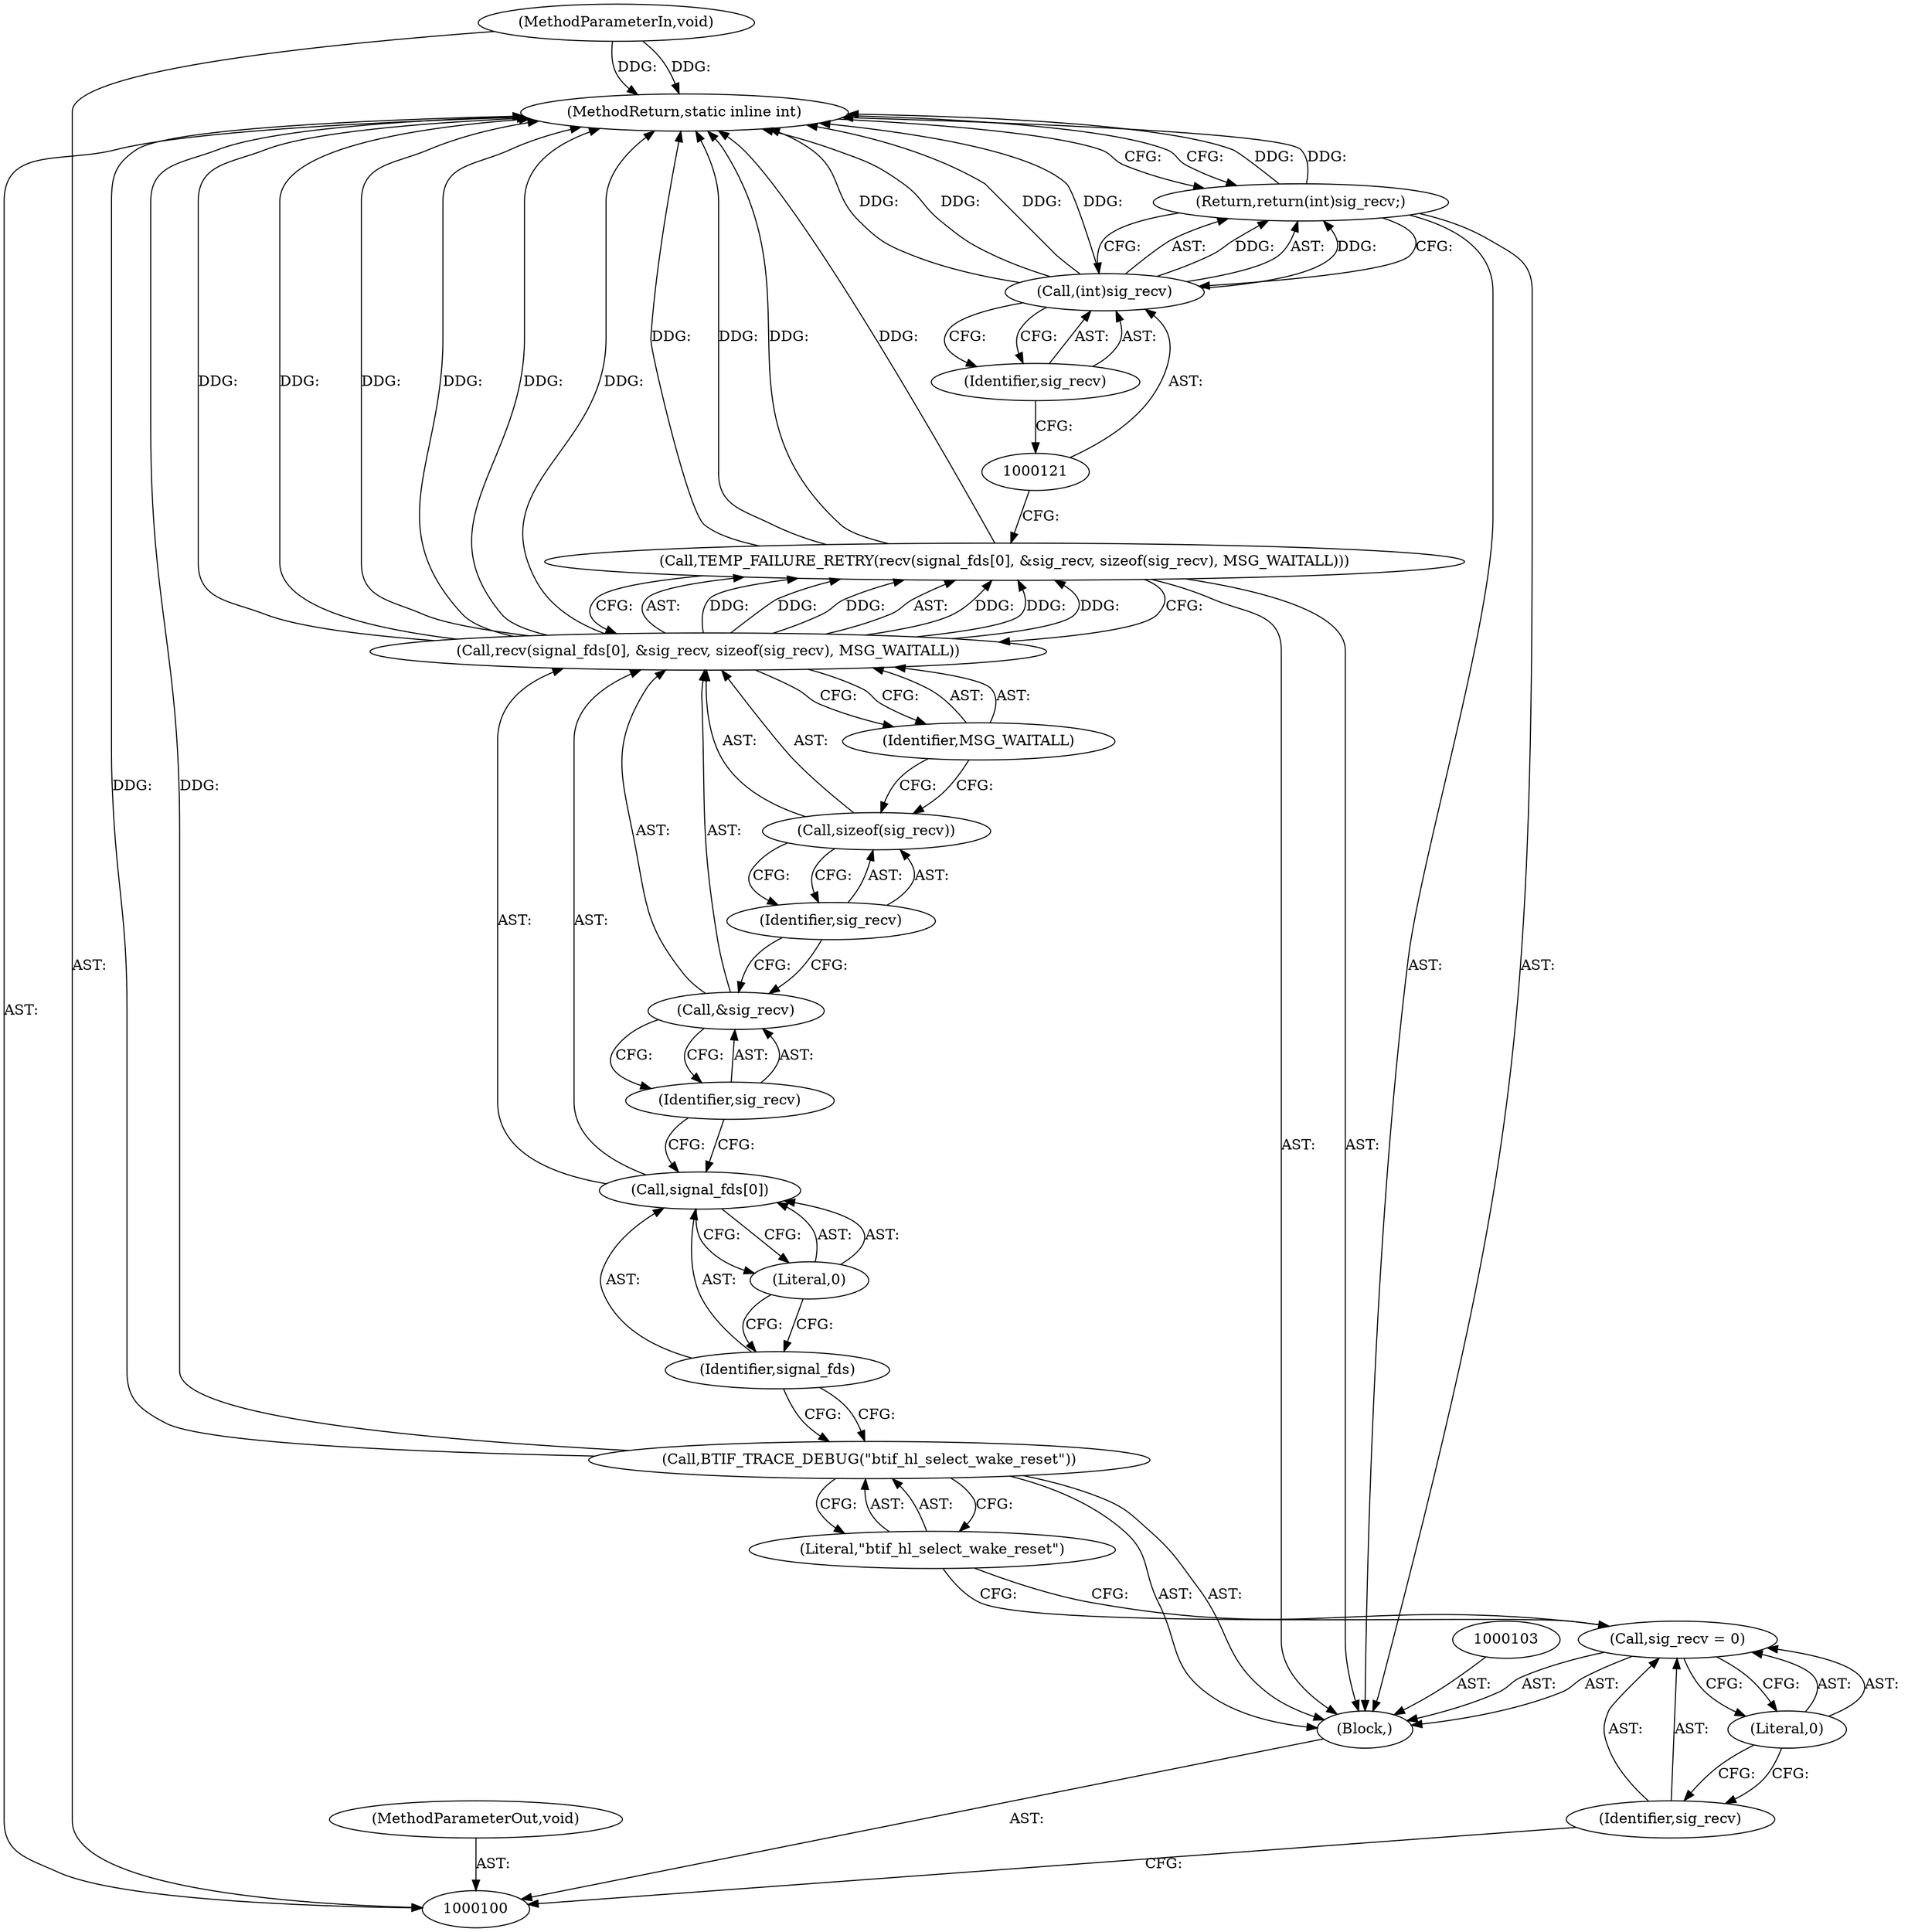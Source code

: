 digraph "0_Android_472271b153c5dc53c28beac55480a8d8434b2d5c_20" {
"1000123" [label="(MethodReturn,static inline int)"];
"1000101" [label="(MethodParameterIn,void)"];
"1000169" [label="(MethodParameterOut,void)"];
"1000102" [label="(Block,)"];
"1000104" [label="(Call,sig_recv = 0)"];
"1000105" [label="(Identifier,sig_recv)"];
"1000106" [label="(Literal,0)"];
"1000108" [label="(Literal,\"btif_hl_select_wake_reset\")"];
"1000107" [label="(Call,BTIF_TRACE_DEBUG(\"btif_hl_select_wake_reset\"))"];
"1000110" [label="(Call,recv(signal_fds[0], &sig_recv, sizeof(sig_recv), MSG_WAITALL))"];
"1000111" [label="(Call,signal_fds[0])"];
"1000112" [label="(Identifier,signal_fds)"];
"1000113" [label="(Literal,0)"];
"1000109" [label="(Call,TEMP_FAILURE_RETRY(recv(signal_fds[0], &sig_recv, sizeof(sig_recv), MSG_WAITALL)))"];
"1000114" [label="(Call,&sig_recv)"];
"1000115" [label="(Identifier,sig_recv)"];
"1000116" [label="(Call,sizeof(sig_recv))"];
"1000117" [label="(Identifier,sig_recv)"];
"1000118" [label="(Identifier,MSG_WAITALL)"];
"1000120" [label="(Call,(int)sig_recv)"];
"1000122" [label="(Identifier,sig_recv)"];
"1000119" [label="(Return,return(int)sig_recv;)"];
"1000123" -> "1000100"  [label="AST: "];
"1000123" -> "1000119"  [label="CFG: "];
"1000119" -> "1000123"  [label="DDG: "];
"1000107" -> "1000123"  [label="DDG: "];
"1000110" -> "1000123"  [label="DDG: "];
"1000110" -> "1000123"  [label="DDG: "];
"1000110" -> "1000123"  [label="DDG: "];
"1000120" -> "1000123"  [label="DDG: "];
"1000120" -> "1000123"  [label="DDG: "];
"1000109" -> "1000123"  [label="DDG: "];
"1000109" -> "1000123"  [label="DDG: "];
"1000101" -> "1000123"  [label="DDG: "];
"1000101" -> "1000100"  [label="AST: "];
"1000101" -> "1000123"  [label="DDG: "];
"1000169" -> "1000100"  [label="AST: "];
"1000102" -> "1000100"  [label="AST: "];
"1000103" -> "1000102"  [label="AST: "];
"1000104" -> "1000102"  [label="AST: "];
"1000107" -> "1000102"  [label="AST: "];
"1000109" -> "1000102"  [label="AST: "];
"1000119" -> "1000102"  [label="AST: "];
"1000104" -> "1000102"  [label="AST: "];
"1000104" -> "1000106"  [label="CFG: "];
"1000105" -> "1000104"  [label="AST: "];
"1000106" -> "1000104"  [label="AST: "];
"1000108" -> "1000104"  [label="CFG: "];
"1000105" -> "1000104"  [label="AST: "];
"1000105" -> "1000100"  [label="CFG: "];
"1000106" -> "1000105"  [label="CFG: "];
"1000106" -> "1000104"  [label="AST: "];
"1000106" -> "1000105"  [label="CFG: "];
"1000104" -> "1000106"  [label="CFG: "];
"1000108" -> "1000107"  [label="AST: "];
"1000108" -> "1000104"  [label="CFG: "];
"1000107" -> "1000108"  [label="CFG: "];
"1000107" -> "1000102"  [label="AST: "];
"1000107" -> "1000108"  [label="CFG: "];
"1000108" -> "1000107"  [label="AST: "];
"1000112" -> "1000107"  [label="CFG: "];
"1000107" -> "1000123"  [label="DDG: "];
"1000110" -> "1000109"  [label="AST: "];
"1000110" -> "1000118"  [label="CFG: "];
"1000111" -> "1000110"  [label="AST: "];
"1000114" -> "1000110"  [label="AST: "];
"1000116" -> "1000110"  [label="AST: "];
"1000118" -> "1000110"  [label="AST: "];
"1000109" -> "1000110"  [label="CFG: "];
"1000110" -> "1000123"  [label="DDG: "];
"1000110" -> "1000123"  [label="DDG: "];
"1000110" -> "1000123"  [label="DDG: "];
"1000110" -> "1000109"  [label="DDG: "];
"1000110" -> "1000109"  [label="DDG: "];
"1000110" -> "1000109"  [label="DDG: "];
"1000111" -> "1000110"  [label="AST: "];
"1000111" -> "1000113"  [label="CFG: "];
"1000112" -> "1000111"  [label="AST: "];
"1000113" -> "1000111"  [label="AST: "];
"1000115" -> "1000111"  [label="CFG: "];
"1000112" -> "1000111"  [label="AST: "];
"1000112" -> "1000107"  [label="CFG: "];
"1000113" -> "1000112"  [label="CFG: "];
"1000113" -> "1000111"  [label="AST: "];
"1000113" -> "1000112"  [label="CFG: "];
"1000111" -> "1000113"  [label="CFG: "];
"1000109" -> "1000102"  [label="AST: "];
"1000109" -> "1000110"  [label="CFG: "];
"1000110" -> "1000109"  [label="AST: "];
"1000121" -> "1000109"  [label="CFG: "];
"1000109" -> "1000123"  [label="DDG: "];
"1000109" -> "1000123"  [label="DDG: "];
"1000110" -> "1000109"  [label="DDG: "];
"1000110" -> "1000109"  [label="DDG: "];
"1000110" -> "1000109"  [label="DDG: "];
"1000114" -> "1000110"  [label="AST: "];
"1000114" -> "1000115"  [label="CFG: "];
"1000115" -> "1000114"  [label="AST: "];
"1000117" -> "1000114"  [label="CFG: "];
"1000115" -> "1000114"  [label="AST: "];
"1000115" -> "1000111"  [label="CFG: "];
"1000114" -> "1000115"  [label="CFG: "];
"1000116" -> "1000110"  [label="AST: "];
"1000116" -> "1000117"  [label="CFG: "];
"1000117" -> "1000116"  [label="AST: "];
"1000118" -> "1000116"  [label="CFG: "];
"1000117" -> "1000116"  [label="AST: "];
"1000117" -> "1000114"  [label="CFG: "];
"1000116" -> "1000117"  [label="CFG: "];
"1000118" -> "1000110"  [label="AST: "];
"1000118" -> "1000116"  [label="CFG: "];
"1000110" -> "1000118"  [label="CFG: "];
"1000120" -> "1000119"  [label="AST: "];
"1000120" -> "1000122"  [label="CFG: "];
"1000121" -> "1000120"  [label="AST: "];
"1000122" -> "1000120"  [label="AST: "];
"1000119" -> "1000120"  [label="CFG: "];
"1000120" -> "1000123"  [label="DDG: "];
"1000120" -> "1000123"  [label="DDG: "];
"1000120" -> "1000119"  [label="DDG: "];
"1000122" -> "1000120"  [label="AST: "];
"1000122" -> "1000121"  [label="CFG: "];
"1000120" -> "1000122"  [label="CFG: "];
"1000119" -> "1000102"  [label="AST: "];
"1000119" -> "1000120"  [label="CFG: "];
"1000120" -> "1000119"  [label="AST: "];
"1000123" -> "1000119"  [label="CFG: "];
"1000119" -> "1000123"  [label="DDG: "];
"1000120" -> "1000119"  [label="DDG: "];
}
